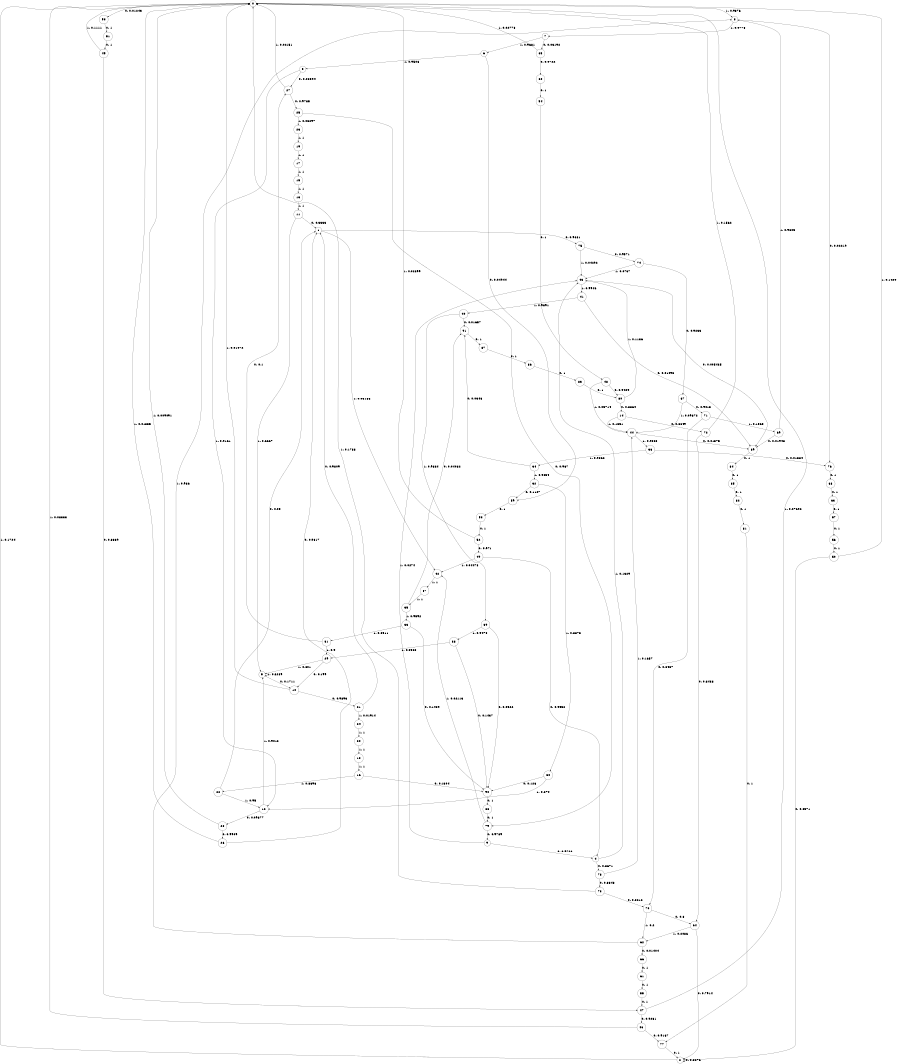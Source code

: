 digraph "ch2_face_grouped_diff_L15" {
size = "6,8.5";
ratio = "fill";
node [shape = circle];
node [fontsize = 24];
edge [fontsize = 24];
0 -> 58 [label = "0: 0.01243  "];
0 -> 8 [label = "1: 0.9876   "];
1 -> 75 [label = "0: 0.9681   "];
1 -> 42 [label = "1: 0.03186  "];
2 -> 2 [label = "0: 0.8276   "];
2 -> 0 [label = "1: 0.1724   "];
3 -> 27 [label = "0: 0.08394  "];
3 -> 12 [label = "1: 0.9161   "];
4 -> 78 [label = "0: 0.8671   "];
4 -> 43 [label = "1: 0.1329   "];
5 -> 10 [label = "0: 0.1711   "];
5 -> 5 [label = "1: 0.8289   "];
6 -> 59 [label = "0: 0.04944  "];
6 -> 3 [label = "1: 0.9506   "];
7 -> 65 [label = "0: 0.03192  "];
7 -> 6 [label = "1: 0.9681   "];
8 -> 76 [label = "0: 0.02219  "];
8 -> 7 [label = "1: 0.9778   "];
9 -> 4 [label = "0: 0.9726   "];
9 -> 43 [label = "1: 0.0274   "];
10 -> 21 [label = "0: 0.9893   "];
10 -> 0 [label = "1: 0.01072  "];
11 -> 1 [label = "0: 0.3333   "];
11 -> 5 [label = "1: 0.6667   "];
12 -> 28 [label = "0: 0.09877  "];
12 -> 5 [label = "1: 0.9012   "];
13 -> 11 [label = "1: 1        "];
14 -> 72 [label = "0: 0.8649   "];
14 -> 44 [label = "1: 0.1351   "];
15 -> 13 [label = "1: 1        "];
16 -> 90 [label = "0: 0.1304   "];
16 -> 22 [label = "1: 0.8696   "];
17 -> 15 [label = "1: 1        "];
18 -> 16 [label = "1: 1        "];
19 -> 17 [label = "1: 1        "];
20 -> 18 [label = "1: 1        "];
21 -> 1 [label = "0: 0.9809   "];
21 -> 24 [label = "1: 0.01914  "];
22 -> 1 [label = "0: 0.05     "];
22 -> 12 [label = "1: 0.95     "];
23 -> 19 [label = "1: 1        "];
24 -> 20 [label = "1: 1        "];
25 -> 79 [label = "0: 0.967    "];
25 -> 23 [label = "1: 0.03297  "];
26 -> 1 [label = "0: 0.9817   "];
26 -> 0 [label = "1: 0.01835  "];
27 -> 25 [label = "0: 0.9785   "];
27 -> 0 [label = "1: 0.02151  "];
28 -> 26 [label = "0: 0.9909   "];
28 -> 0 [label = "1: 0.009091  "];
29 -> 10 [label = "0: 0.199    "];
29 -> 5 [label = "1: 0.801    "];
30 -> 90 [label = "0: 0.126    "];
30 -> 12 [label = "1: 0.874    "];
31 -> 27 [label = "0: 0.1      "];
31 -> 29 [label = "1: 0.9      "];
32 -> 59 [label = "0: 0.1127   "];
32 -> 30 [label = "1: 0.8873   "];
33 -> 90 [label = "0: 0.1489   "];
33 -> 31 [label = "1: 0.8511   "];
34 -> 91 [label = "0: 0.0346   "];
34 -> 32 [label = "1: 0.9654   "];
35 -> 91 [label = "0: 0.04082  "];
35 -> 33 [label = "1: 0.9592   "];
36 -> 76 [label = "0: 0.01384  "];
36 -> 34 [label = "1: 0.9862   "];
37 -> 35 [label = "1: 1        "];
38 -> 90 [label = "0: 0.1437   "];
38 -> 29 [label = "1: 0.8563   "];
39 -> 90 [label = "0: 0.0522   "];
39 -> 38 [label = "1: 0.9478   "];
40 -> 91 [label = "0: 0.01657  "];
40 -> 39 [label = "1: 0.9834   "];
41 -> 89 [label = "0: 0.01093  "];
41 -> 40 [label = "1: 0.9891   "];
42 -> 37 [label = "1: 1        "];
43 -> 89 [label = "0: 0.005435  "];
43 -> 41 [label = "1: 0.9946   "];
44 -> 89 [label = "0: 0.01375  "];
44 -> 36 [label = "1: 0.9863   "];
45 -> 47 [label = "0: 0.8889   "];
45 -> 0 [label = "1: 0.1111   "];
46 -> 77 [label = "0: 0.9167   "];
46 -> 0 [label = "1: 0.08333  "];
47 -> 46 [label = "0: 0.9231   "];
47 -> 0 [label = "1: 0.07692  "];
48 -> 80 [label = "0: 0.9429   "];
48 -> 44 [label = "1: 0.05714  "];
49 -> 4 [label = "0: 0.9552   "];
49 -> 42 [label = "1: 0.04478  "];
50 -> 2 [label = "0: 0.8571   "];
50 -> 0 [label = "1: 0.1429   "];
51 -> 45 [label = "0: 1        "];
52 -> 49 [label = "0: 0.971    "];
52 -> 0 [label = "1: 0.02899  "];
53 -> 52 [label = "0: 1        "];
54 -> 48 [label = "0: 1        "];
55 -> 47 [label = "0: 1        "];
56 -> 50 [label = "0: 1        "];
57 -> 56 [label = "0: 1        "];
58 -> 51 [label = "0: 1        "];
59 -> 53 [label = "0: 1        "];
60 -> 54 [label = "0: 1        "];
61 -> 55 [label = "0: 1        "];
62 -> 66 [label = "0: 0.01404  "];
62 -> 8 [label = "1: 0.986    "];
63 -> 57 [label = "0: 1        "];
64 -> 2 [label = "0: 0.7914   "];
64 -> 62 [label = "1: 0.2086   "];
65 -> 60 [label = "0: 0.9722   "];
65 -> 0 [label = "1: 0.02778  "];
66 -> 61 [label = "0: 1        "];
67 -> 71 [label = "0: 0.9013   "];
67 -> 44 [label = "1: 0.09872  "];
68 -> 63 [label = "0: 1        "];
69 -> 89 [label = "0: 0.01948  "];
69 -> 8 [label = "1: 0.9805   "];
70 -> 64 [label = "0: 0.8      "];
70 -> 62 [label = "1: 0.2      "];
71 -> 70 [label = "0: 0.8437   "];
71 -> 69 [label = "1: 0.1563   "];
72 -> 64 [label = "0: 0.8438   "];
72 -> 0 [label = "1: 0.1562   "];
73 -> 70 [label = "0: 0.8212   "];
73 -> 0 [label = "1: 0.1788   "];
74 -> 67 [label = "0: 0.9233   "];
74 -> 43 [label = "1: 0.0767   "];
75 -> 74 [label = "0: 0.9571   "];
75 -> 43 [label = "1: 0.04292  "];
76 -> 68 [label = "0: 1        "];
77 -> 2 [label = "0: 1        "];
78 -> 73 [label = "0: 0.8343   "];
78 -> 44 [label = "1: 0.1657   "];
79 -> 9 [label = "0: 0.9789   "];
79 -> 42 [label = "1: 0.02113  "];
80 -> 14 [label = "0: 0.8864   "];
80 -> 43 [label = "1: 0.1136   "];
81 -> 77 [label = "0: 1        "];
82 -> 81 [label = "0: 1        "];
83 -> 80 [label = "0: 1        "];
84 -> 85 [label = "0: 1        "];
85 -> 82 [label = "0: 1        "];
86 -> 83 [label = "0: 1        "];
87 -> 86 [label = "0: 1        "];
88 -> 79 [label = "0: 1        "];
89 -> 84 [label = "0: 1        "];
90 -> 88 [label = "0: 1        "];
91 -> 87 [label = "0: 1        "];
}